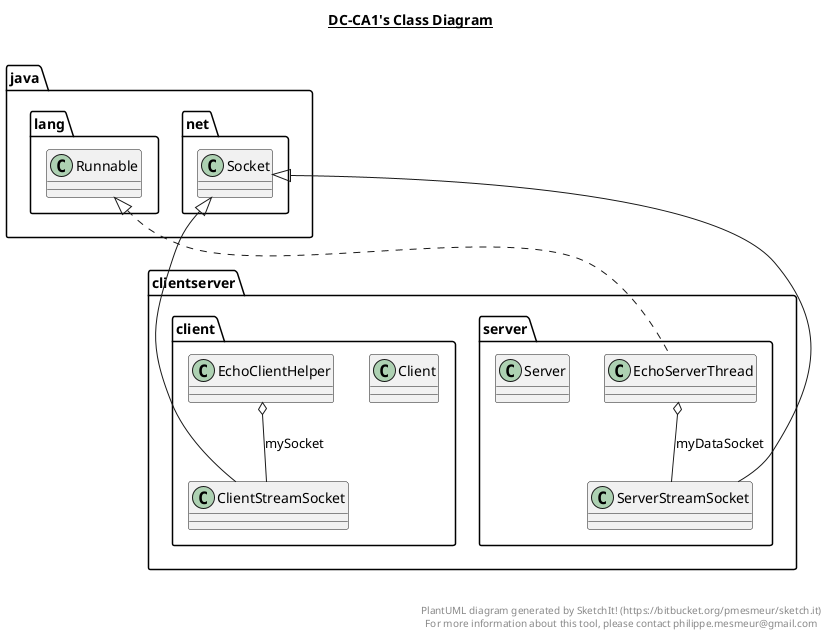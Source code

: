@startuml

title __DC-CA1's Class Diagram__\n

  namespace clientserver.client {
    class clientserver.client.Client {
    }
  }
  

  namespace clientserver.client {
    class clientserver.client.ClientStreamSocket {
    }
  }
  

  namespace clientserver.client {
    class clientserver.client.EchoClientHelper {
    }
  }
  

  namespace clientserver.server {
    class clientserver.server.EchoServerThread {
    }
  }
  

  namespace clientserver.server {
    class clientserver.server.Server {
    }
  }
  

  namespace clientserver.server {
    class clientserver.server.ServerStreamSocket {
    }
  }
  

  clientserver.client.ClientStreamSocket -up-|> java.net.Socket
  clientserver.client.EchoClientHelper o-- clientserver.client.ClientStreamSocket : mySocket
  clientserver.server.EchoServerThread .up.|> java.lang.Runnable
  clientserver.server.EchoServerThread o-- clientserver.server.ServerStreamSocket : myDataSocket
  clientserver.server.ServerStreamSocket -up-|> java.net.Socket


right footer


PlantUML diagram generated by SketchIt! (https://bitbucket.org/pmesmeur/sketch.it)
For more information about this tool, please contact philippe.mesmeur@gmail.com
endfooter

@enduml
